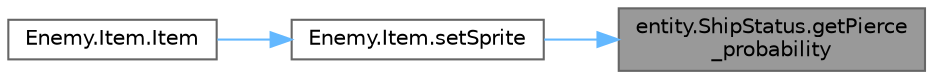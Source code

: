 digraph "entity.ShipStatus.getPierce_probability"
{
 // LATEX_PDF_SIZE
  bgcolor="transparent";
  edge [fontname=Helvetica,fontsize=10,labelfontname=Helvetica,labelfontsize=10];
  node [fontname=Helvetica,fontsize=10,shape=box,height=0.2,width=0.4];
  rankdir="RL";
  Node1 [id="Node000001",label="entity.ShipStatus.getPierce\l_probability",height=0.2,width=0.4,color="gray40", fillcolor="grey60", style="filled", fontcolor="black",tooltip=" "];
  Node1 -> Node2 [id="edge1_Node000001_Node000002",dir="back",color="steelblue1",style="solid",tooltip=" "];
  Node2 [id="Node000002",label="Enemy.Item.setSprite",height=0.2,width=0.4,color="grey40", fillcolor="white", style="filled",URL="$class_enemy_1_1_item.html#a821738f38eff77bf9cacf55272b9ea64",tooltip=" "];
  Node2 -> Node3 [id="edge2_Node000002_Node000003",dir="back",color="steelblue1",style="solid",tooltip=" "];
  Node3 [id="Node000003",label="Enemy.Item.Item",height=0.2,width=0.4,color="grey40", fillcolor="white", style="filled",URL="$class_enemy_1_1_item.html#a1c24f30ce1ba4dae0016aa3498c5ecad",tooltip=" "];
}
